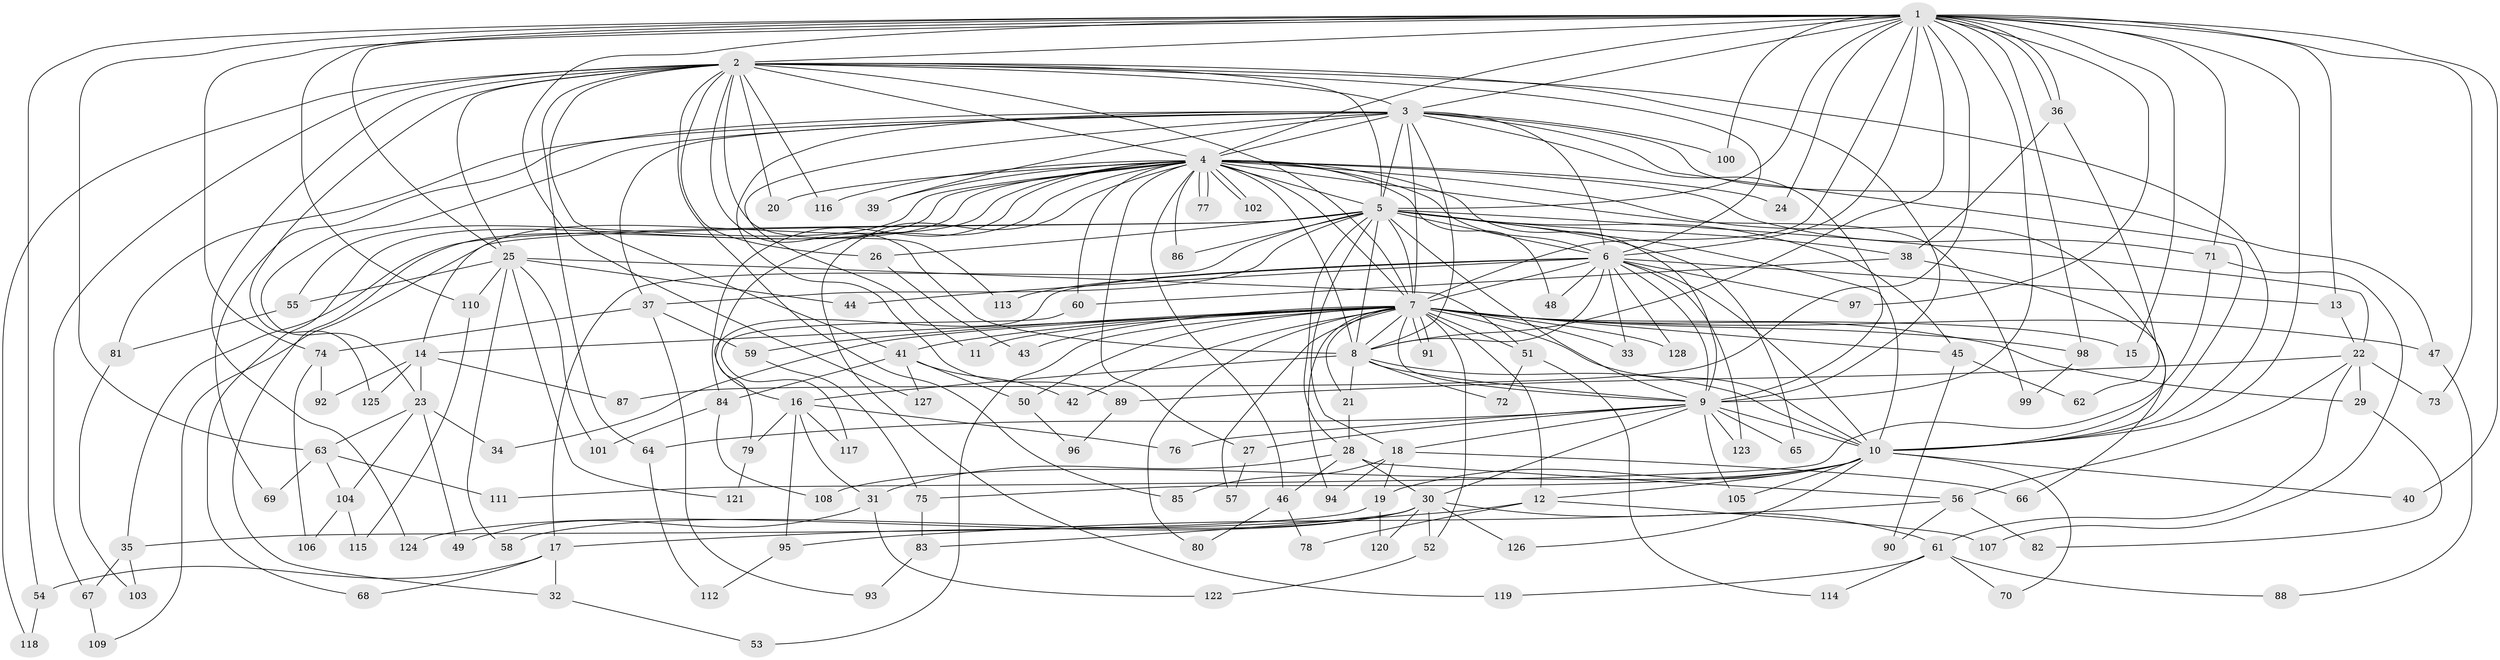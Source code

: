 // Generated by graph-tools (version 1.1) at 2025/43/03/09/25 04:43:41]
// undirected, 128 vertices, 281 edges
graph export_dot {
graph [start="1"]
  node [color=gray90,style=filled];
  1;
  2;
  3;
  4;
  5;
  6;
  7;
  8;
  9;
  10;
  11;
  12;
  13;
  14;
  15;
  16;
  17;
  18;
  19;
  20;
  21;
  22;
  23;
  24;
  25;
  26;
  27;
  28;
  29;
  30;
  31;
  32;
  33;
  34;
  35;
  36;
  37;
  38;
  39;
  40;
  41;
  42;
  43;
  44;
  45;
  46;
  47;
  48;
  49;
  50;
  51;
  52;
  53;
  54;
  55;
  56;
  57;
  58;
  59;
  60;
  61;
  62;
  63;
  64;
  65;
  66;
  67;
  68;
  69;
  70;
  71;
  72;
  73;
  74;
  75;
  76;
  77;
  78;
  79;
  80;
  81;
  82;
  83;
  84;
  85;
  86;
  87;
  88;
  89;
  90;
  91;
  92;
  93;
  94;
  95;
  96;
  97;
  98;
  99;
  100;
  101;
  102;
  103;
  104;
  105;
  106;
  107;
  108;
  109;
  110;
  111;
  112;
  113;
  114;
  115;
  116;
  117;
  118;
  119;
  120;
  121;
  122;
  123;
  124;
  125;
  126;
  127;
  128;
  1 -- 2;
  1 -- 3;
  1 -- 4;
  1 -- 5;
  1 -- 6;
  1 -- 7;
  1 -- 8;
  1 -- 9;
  1 -- 10;
  1 -- 13;
  1 -- 15;
  1 -- 24;
  1 -- 25;
  1 -- 36;
  1 -- 36;
  1 -- 40;
  1 -- 54;
  1 -- 63;
  1 -- 71;
  1 -- 73;
  1 -- 74;
  1 -- 87;
  1 -- 97;
  1 -- 98;
  1 -- 100;
  1 -- 110;
  1 -- 127;
  2 -- 3;
  2 -- 4;
  2 -- 5;
  2 -- 6;
  2 -- 7;
  2 -- 8;
  2 -- 9;
  2 -- 10;
  2 -- 20;
  2 -- 25;
  2 -- 26;
  2 -- 41;
  2 -- 64;
  2 -- 67;
  2 -- 85;
  2 -- 113;
  2 -- 116;
  2 -- 118;
  2 -- 124;
  2 -- 125;
  3 -- 4;
  3 -- 5;
  3 -- 6;
  3 -- 7;
  3 -- 8;
  3 -- 9;
  3 -- 10;
  3 -- 11;
  3 -- 23;
  3 -- 37;
  3 -- 39;
  3 -- 47;
  3 -- 69;
  3 -- 81;
  3 -- 89;
  3 -- 100;
  4 -- 5;
  4 -- 6;
  4 -- 7;
  4 -- 8;
  4 -- 9;
  4 -- 10;
  4 -- 14;
  4 -- 16;
  4 -- 20;
  4 -- 24;
  4 -- 27;
  4 -- 32;
  4 -- 39;
  4 -- 46;
  4 -- 48;
  4 -- 55;
  4 -- 60;
  4 -- 68;
  4 -- 71;
  4 -- 77;
  4 -- 77;
  4 -- 84;
  4 -- 86;
  4 -- 99;
  4 -- 102;
  4 -- 102;
  4 -- 116;
  4 -- 119;
  5 -- 6;
  5 -- 7;
  5 -- 8;
  5 -- 9;
  5 -- 10;
  5 -- 17;
  5 -- 18;
  5 -- 22;
  5 -- 26;
  5 -- 28;
  5 -- 35;
  5 -- 37;
  5 -- 38;
  5 -- 45;
  5 -- 65;
  5 -- 86;
  5 -- 109;
  6 -- 7;
  6 -- 8;
  6 -- 9;
  6 -- 10;
  6 -- 13;
  6 -- 33;
  6 -- 44;
  6 -- 48;
  6 -- 79;
  6 -- 97;
  6 -- 113;
  6 -- 123;
  6 -- 128;
  7 -- 8;
  7 -- 9;
  7 -- 10;
  7 -- 11;
  7 -- 12;
  7 -- 14;
  7 -- 15;
  7 -- 21;
  7 -- 29;
  7 -- 33;
  7 -- 34;
  7 -- 41;
  7 -- 42;
  7 -- 43;
  7 -- 45;
  7 -- 47;
  7 -- 50;
  7 -- 51;
  7 -- 52;
  7 -- 53;
  7 -- 57;
  7 -- 59;
  7 -- 80;
  7 -- 91;
  7 -- 91;
  7 -- 94;
  7 -- 98;
  7 -- 128;
  8 -- 9;
  8 -- 10;
  8 -- 16;
  8 -- 21;
  8 -- 72;
  9 -- 10;
  9 -- 18;
  9 -- 27;
  9 -- 30;
  9 -- 64;
  9 -- 65;
  9 -- 76;
  9 -- 105;
  9 -- 123;
  10 -- 12;
  10 -- 19;
  10 -- 40;
  10 -- 70;
  10 -- 75;
  10 -- 105;
  10 -- 108;
  10 -- 126;
  12 -- 17;
  12 -- 78;
  12 -- 107;
  13 -- 22;
  14 -- 23;
  14 -- 87;
  14 -- 92;
  14 -- 125;
  16 -- 31;
  16 -- 76;
  16 -- 79;
  16 -- 95;
  16 -- 117;
  17 -- 32;
  17 -- 54;
  17 -- 68;
  18 -- 19;
  18 -- 66;
  18 -- 85;
  18 -- 94;
  19 -- 35;
  19 -- 120;
  21 -- 28;
  22 -- 29;
  22 -- 56;
  22 -- 61;
  22 -- 73;
  22 -- 89;
  23 -- 34;
  23 -- 49;
  23 -- 63;
  23 -- 104;
  25 -- 44;
  25 -- 51;
  25 -- 55;
  25 -- 58;
  25 -- 101;
  25 -- 110;
  25 -- 121;
  26 -- 43;
  27 -- 57;
  28 -- 30;
  28 -- 31;
  28 -- 46;
  28 -- 56;
  29 -- 82;
  30 -- 52;
  30 -- 58;
  30 -- 61;
  30 -- 83;
  30 -- 120;
  30 -- 124;
  30 -- 126;
  31 -- 49;
  31 -- 122;
  32 -- 53;
  35 -- 67;
  35 -- 103;
  36 -- 38;
  36 -- 62;
  37 -- 59;
  37 -- 74;
  37 -- 93;
  38 -- 60;
  38 -- 66;
  41 -- 42;
  41 -- 50;
  41 -- 84;
  41 -- 127;
  45 -- 62;
  45 -- 90;
  46 -- 78;
  46 -- 80;
  47 -- 88;
  50 -- 96;
  51 -- 72;
  51 -- 114;
  52 -- 122;
  54 -- 118;
  55 -- 81;
  56 -- 82;
  56 -- 90;
  56 -- 95;
  59 -- 75;
  60 -- 117;
  61 -- 70;
  61 -- 88;
  61 -- 114;
  61 -- 119;
  63 -- 69;
  63 -- 104;
  63 -- 111;
  64 -- 112;
  67 -- 109;
  71 -- 107;
  71 -- 111;
  74 -- 92;
  74 -- 106;
  75 -- 83;
  79 -- 121;
  81 -- 103;
  83 -- 93;
  84 -- 101;
  84 -- 108;
  89 -- 96;
  95 -- 112;
  98 -- 99;
  104 -- 106;
  104 -- 115;
  110 -- 115;
}
